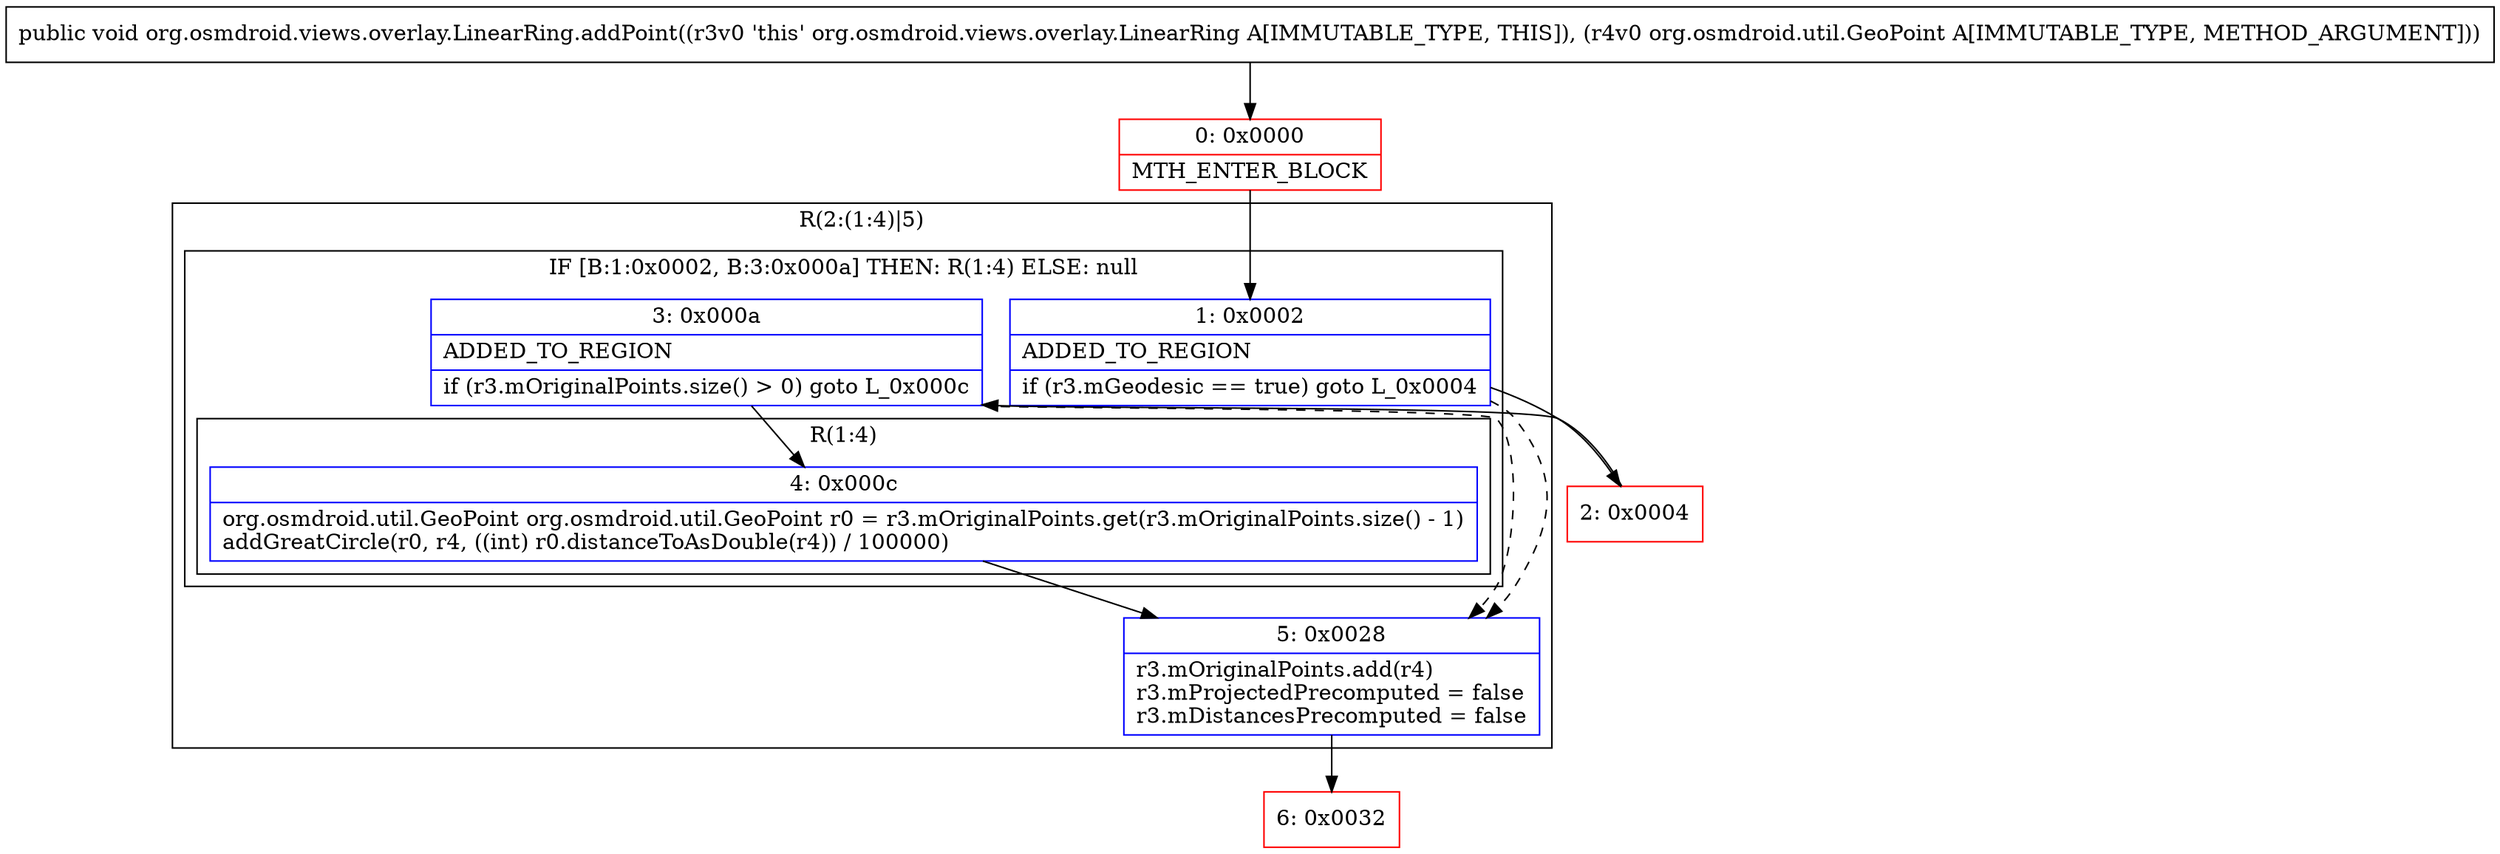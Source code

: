 digraph "CFG fororg.osmdroid.views.overlay.LinearRing.addPoint(Lorg\/osmdroid\/util\/GeoPoint;)V" {
subgraph cluster_Region_285436725 {
label = "R(2:(1:4)|5)";
node [shape=record,color=blue];
subgraph cluster_IfRegion_1121137963 {
label = "IF [B:1:0x0002, B:3:0x000a] THEN: R(1:4) ELSE: null";
node [shape=record,color=blue];
Node_1 [shape=record,label="{1\:\ 0x0002|ADDED_TO_REGION\l|if (r3.mGeodesic == true) goto L_0x0004\l}"];
Node_3 [shape=record,label="{3\:\ 0x000a|ADDED_TO_REGION\l|if (r3.mOriginalPoints.size() \> 0) goto L_0x000c\l}"];
subgraph cluster_Region_1387436616 {
label = "R(1:4)";
node [shape=record,color=blue];
Node_4 [shape=record,label="{4\:\ 0x000c|org.osmdroid.util.GeoPoint org.osmdroid.util.GeoPoint r0 = r3.mOriginalPoints.get(r3.mOriginalPoints.size() \- 1)\laddGreatCircle(r0, r4, ((int) r0.distanceToAsDouble(r4)) \/ 100000)\l}"];
}
}
Node_5 [shape=record,label="{5\:\ 0x0028|r3.mOriginalPoints.add(r4)\lr3.mProjectedPrecomputed = false\lr3.mDistancesPrecomputed = false\l}"];
}
Node_0 [shape=record,color=red,label="{0\:\ 0x0000|MTH_ENTER_BLOCK\l}"];
Node_2 [shape=record,color=red,label="{2\:\ 0x0004}"];
Node_6 [shape=record,color=red,label="{6\:\ 0x0032}"];
MethodNode[shape=record,label="{public void org.osmdroid.views.overlay.LinearRing.addPoint((r3v0 'this' org.osmdroid.views.overlay.LinearRing A[IMMUTABLE_TYPE, THIS]), (r4v0 org.osmdroid.util.GeoPoint A[IMMUTABLE_TYPE, METHOD_ARGUMENT])) }"];
MethodNode -> Node_0;
Node_1 -> Node_2;
Node_1 -> Node_5[style=dashed];
Node_3 -> Node_4;
Node_3 -> Node_5[style=dashed];
Node_4 -> Node_5;
Node_5 -> Node_6;
Node_0 -> Node_1;
Node_2 -> Node_3;
}

